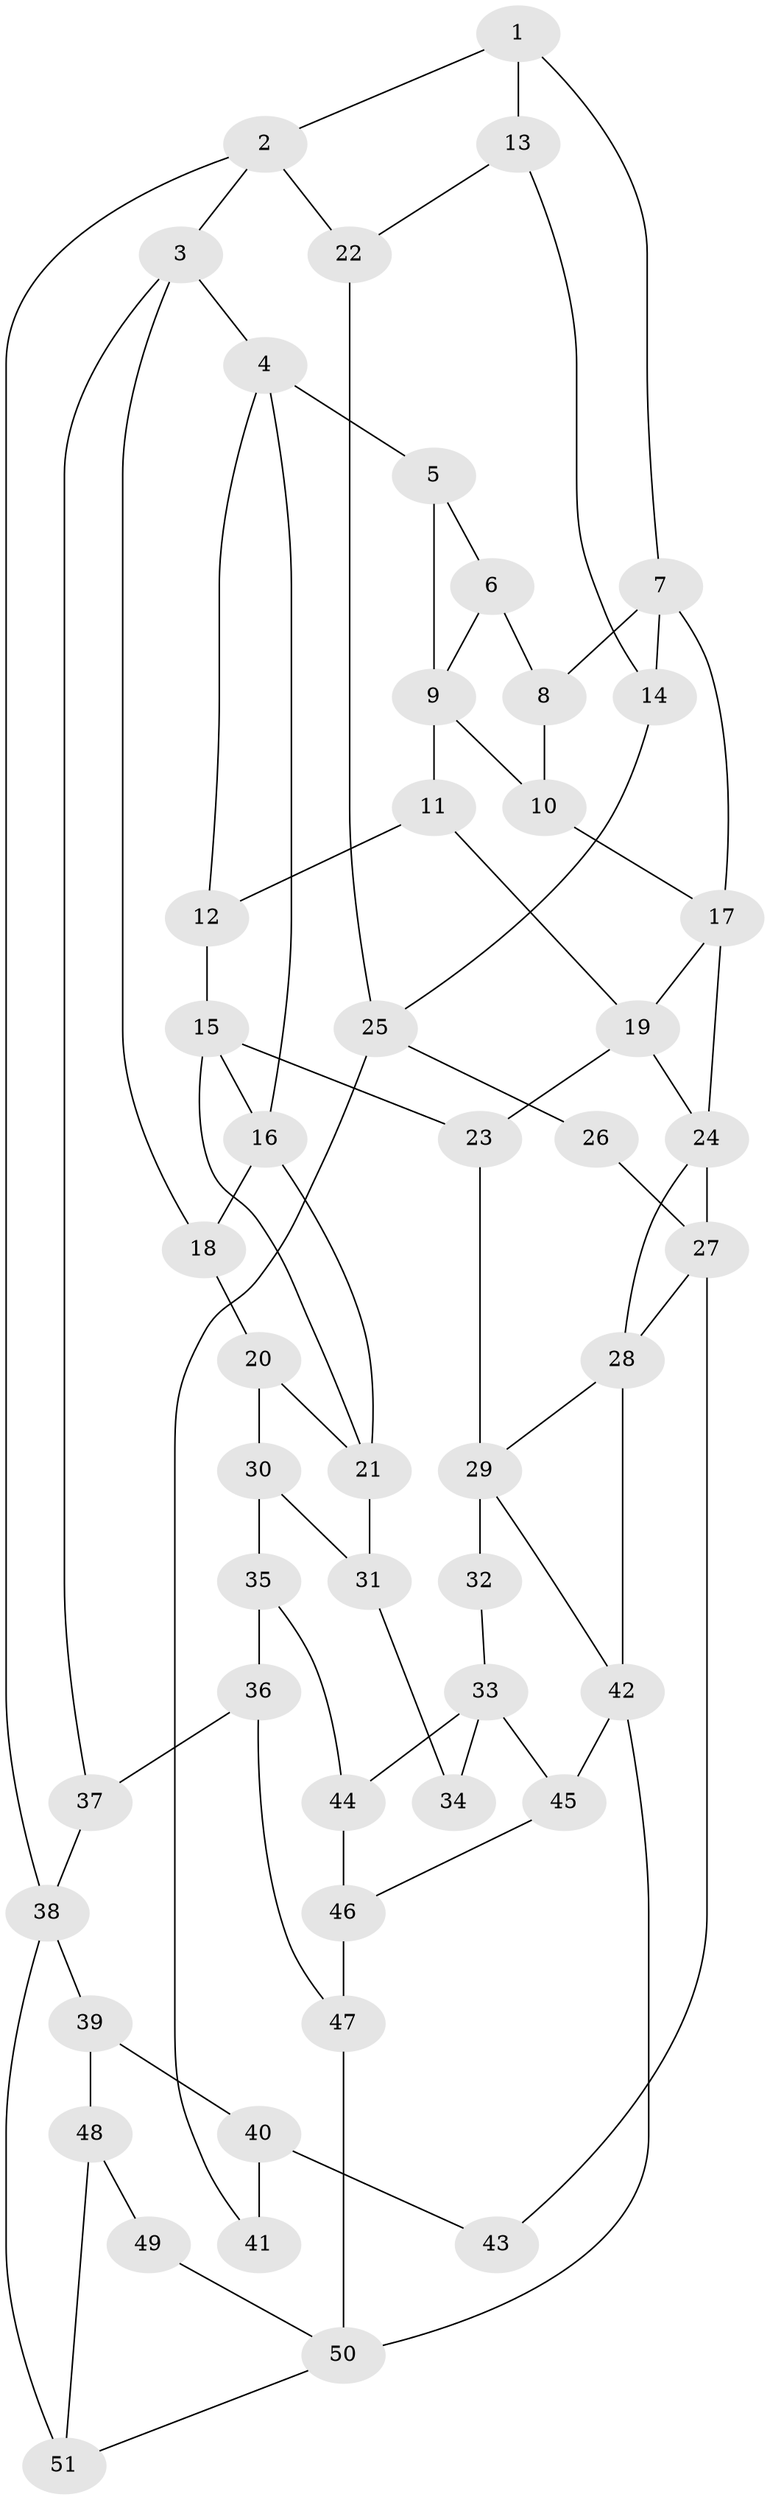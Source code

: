 // original degree distribution, {3: 0.023809523809523808, 5: 0.5158730158730159, 6: 0.23015873015873015, 4: 0.23015873015873015}
// Generated by graph-tools (version 1.1) at 2025/54/03/04/25 22:54:15]
// undirected, 51 vertices, 83 edges
graph export_dot {
  node [color=gray90,style=filled];
  1;
  2;
  3;
  4;
  5;
  6;
  7;
  8;
  9;
  10;
  11;
  12;
  13;
  14;
  15;
  16;
  17;
  18;
  19;
  20;
  21;
  22;
  23;
  24;
  25;
  26;
  27;
  28;
  29;
  30;
  31;
  32;
  33;
  34;
  35;
  36;
  37;
  38;
  39;
  40;
  41;
  42;
  43;
  44;
  45;
  46;
  47;
  48;
  49;
  50;
  51;
  1 -- 2 [weight=1.0];
  1 -- 7 [weight=1.0];
  1 -- 13 [weight=2.0];
  2 -- 3 [weight=1.0];
  2 -- 22 [weight=1.0];
  2 -- 38 [weight=1.0];
  3 -- 4 [weight=1.0];
  3 -- 18 [weight=1.0];
  3 -- 37 [weight=1.0];
  4 -- 5 [weight=2.0];
  4 -- 12 [weight=1.0];
  4 -- 16 [weight=1.0];
  5 -- 6 [weight=1.0];
  5 -- 9 [weight=1.0];
  6 -- 8 [weight=1.0];
  6 -- 9 [weight=1.0];
  7 -- 8 [weight=2.0];
  7 -- 14 [weight=1.0];
  7 -- 17 [weight=1.0];
  8 -- 10 [weight=2.0];
  9 -- 10 [weight=2.0];
  9 -- 11 [weight=2.0];
  10 -- 17 [weight=2.0];
  11 -- 12 [weight=1.0];
  11 -- 19 [weight=1.0];
  12 -- 15 [weight=1.0];
  13 -- 14 [weight=1.0];
  13 -- 22 [weight=1.0];
  14 -- 25 [weight=1.0];
  15 -- 16 [weight=1.0];
  15 -- 21 [weight=1.0];
  15 -- 23 [weight=2.0];
  16 -- 18 [weight=1.0];
  16 -- 21 [weight=1.0];
  17 -- 19 [weight=1.0];
  17 -- 24 [weight=1.0];
  18 -- 20 [weight=2.0];
  19 -- 23 [weight=1.0];
  19 -- 24 [weight=1.0];
  20 -- 21 [weight=1.0];
  20 -- 30 [weight=2.0];
  21 -- 31 [weight=1.0];
  22 -- 25 [weight=1.0];
  23 -- 29 [weight=2.0];
  24 -- 27 [weight=1.0];
  24 -- 28 [weight=1.0];
  25 -- 26 [weight=1.0];
  25 -- 41 [weight=2.0];
  26 -- 27 [weight=2.0];
  27 -- 28 [weight=1.0];
  27 -- 43 [weight=2.0];
  28 -- 29 [weight=1.0];
  28 -- 42 [weight=2.0];
  29 -- 32 [weight=2.0];
  29 -- 42 [weight=1.0];
  30 -- 31 [weight=1.0];
  30 -- 35 [weight=2.0];
  31 -- 34 [weight=1.0];
  32 -- 33 [weight=2.0];
  33 -- 34 [weight=2.0];
  33 -- 44 [weight=1.0];
  33 -- 45 [weight=1.0];
  35 -- 36 [weight=1.0];
  35 -- 44 [weight=1.0];
  36 -- 37 [weight=2.0];
  36 -- 47 [weight=2.0];
  37 -- 38 [weight=1.0];
  38 -- 39 [weight=1.0];
  38 -- 51 [weight=1.0];
  39 -- 40 [weight=2.0];
  39 -- 48 [weight=3.0];
  40 -- 41 [weight=2.0];
  40 -- 43 [weight=2.0];
  42 -- 45 [weight=1.0];
  42 -- 50 [weight=2.0];
  44 -- 46 [weight=2.0];
  45 -- 46 [weight=1.0];
  46 -- 47 [weight=2.0];
  47 -- 50 [weight=2.0];
  48 -- 49 [weight=2.0];
  48 -- 51 [weight=1.0];
  49 -- 50 [weight=1.0];
  50 -- 51 [weight=1.0];
}
